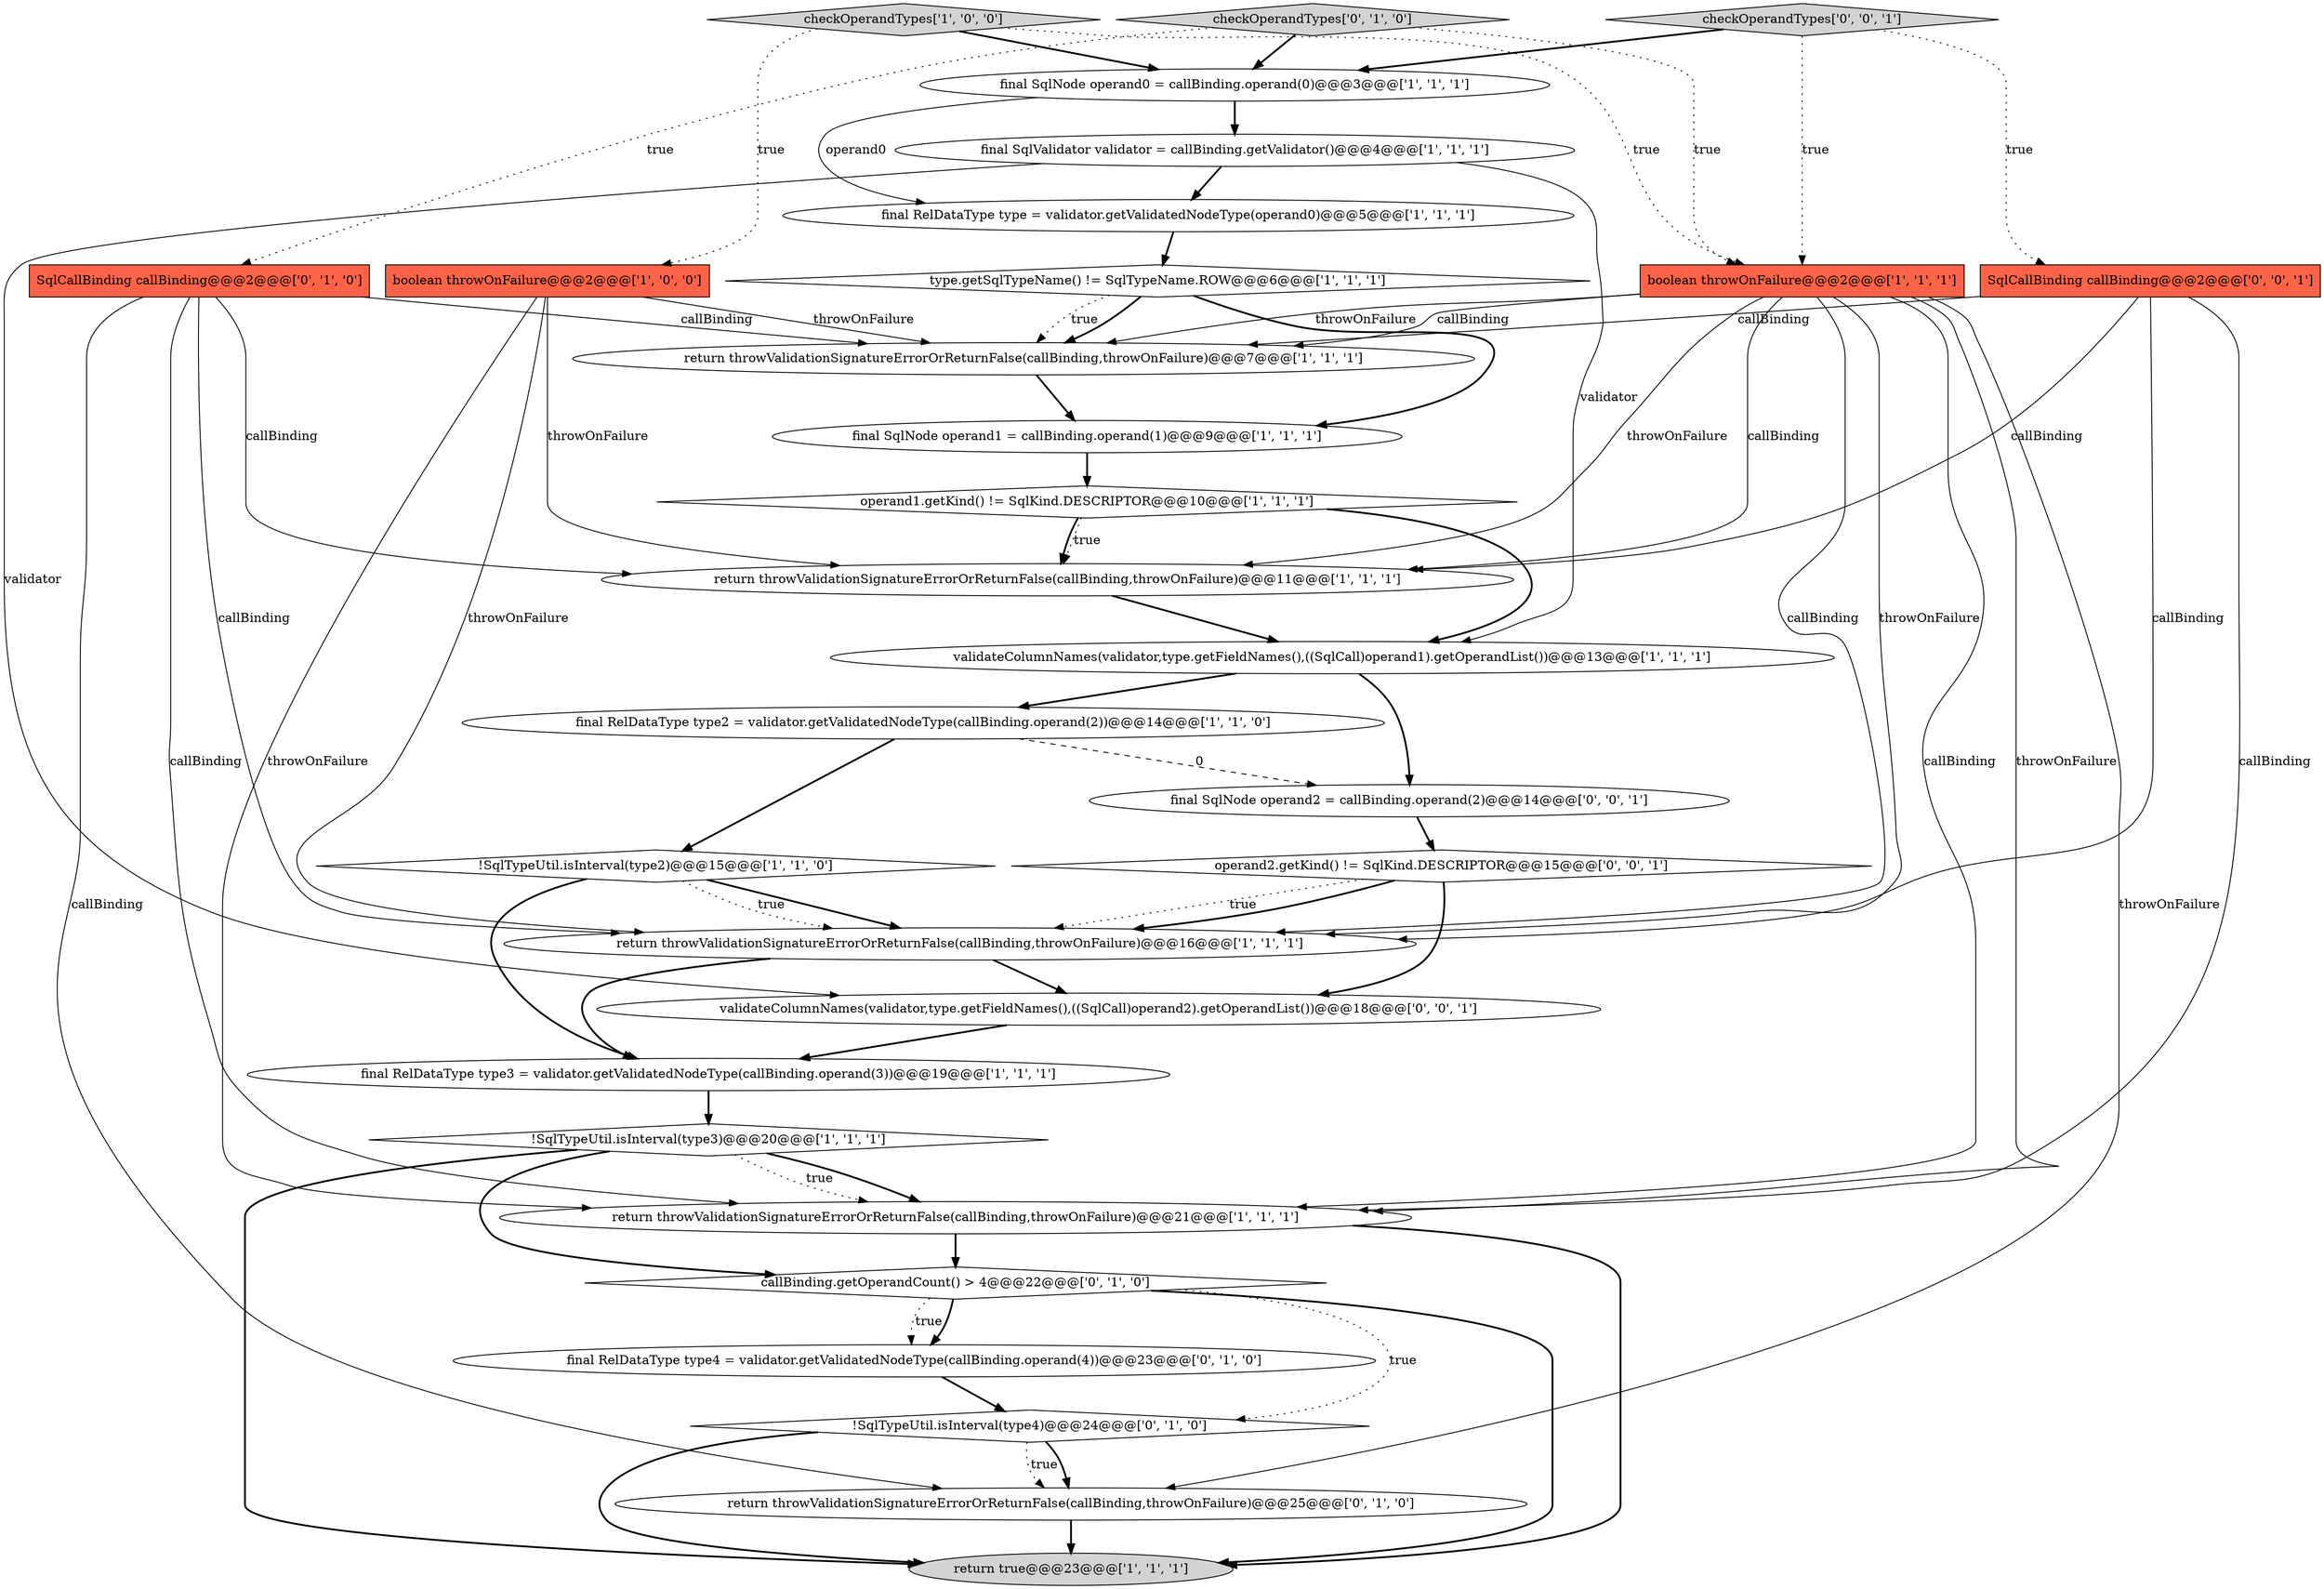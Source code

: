 digraph {
27 [style = filled, label = "operand2.getKind() != SqlKind.DESCRIPTOR@@@15@@@['0', '0', '1']", fillcolor = white, shape = diamond image = "AAA0AAABBB3BBB"];
24 [style = filled, label = "return throwValidationSignatureErrorOrReturnFalse(callBinding,throwOnFailure)@@@25@@@['0', '1', '0']", fillcolor = white, shape = ellipse image = "AAA1AAABBB2BBB"];
9 [style = filled, label = "return throwValidationSignatureErrorOrReturnFalse(callBinding,throwOnFailure)@@@11@@@['1', '1', '1']", fillcolor = white, shape = ellipse image = "AAA0AAABBB1BBB"];
7 [style = filled, label = "final SqlNode operand1 = callBinding.operand(1)@@@9@@@['1', '1', '1']", fillcolor = white, shape = ellipse image = "AAA0AAABBB1BBB"];
13 [style = filled, label = "final RelDataType type2 = validator.getValidatedNodeType(callBinding.operand(2))@@@14@@@['1', '1', '0']", fillcolor = white, shape = ellipse image = "AAA0AAABBB1BBB"];
26 [style = filled, label = "final SqlNode operand2 = callBinding.operand(2)@@@14@@@['0', '0', '1']", fillcolor = white, shape = ellipse image = "AAA0AAABBB3BBB"];
20 [style = filled, label = "final RelDataType type4 = validator.getValidatedNodeType(callBinding.operand(4))@@@23@@@['0', '1', '0']", fillcolor = white, shape = ellipse image = "AAA1AAABBB2BBB"];
15 [style = filled, label = "final RelDataType type = validator.getValidatedNodeType(operand0)@@@5@@@['1', '1', '1']", fillcolor = white, shape = ellipse image = "AAA0AAABBB1BBB"];
11 [style = filled, label = "return true@@@23@@@['1', '1', '1']", fillcolor = lightgray, shape = ellipse image = "AAA0AAABBB1BBB"];
23 [style = filled, label = "checkOperandTypes['0', '1', '0']", fillcolor = lightgray, shape = diamond image = "AAA0AAABBB2BBB"];
8 [style = filled, label = "final SqlValidator validator = callBinding.getValidator()@@@4@@@['1', '1', '1']", fillcolor = white, shape = ellipse image = "AAA0AAABBB1BBB"];
12 [style = filled, label = "validateColumnNames(validator,type.getFieldNames(),((SqlCall)operand1).getOperandList())@@@13@@@['1', '1', '1']", fillcolor = white, shape = ellipse image = "AAA0AAABBB1BBB"];
21 [style = filled, label = "!SqlTypeUtil.isInterval(type4)@@@24@@@['0', '1', '0']", fillcolor = white, shape = diamond image = "AAA1AAABBB2BBB"];
0 [style = filled, label = "operand1.getKind() != SqlKind.DESCRIPTOR@@@10@@@['1', '1', '1']", fillcolor = white, shape = diamond image = "AAA0AAABBB1BBB"];
18 [style = filled, label = "boolean throwOnFailure@@@2@@@['1', '1', '1']", fillcolor = tomato, shape = box image = "AAA0AAABBB1BBB"];
1 [style = filled, label = "final SqlNode operand0 = callBinding.operand(0)@@@3@@@['1', '1', '1']", fillcolor = white, shape = ellipse image = "AAA0AAABBB1BBB"];
25 [style = filled, label = "SqlCallBinding callBinding@@@2@@@['0', '0', '1']", fillcolor = tomato, shape = box image = "AAA0AAABBB3BBB"];
2 [style = filled, label = "boolean throwOnFailure@@@2@@@['1', '0', '0']", fillcolor = tomato, shape = box image = "AAA0AAABBB1BBB"];
10 [style = filled, label = "type.getSqlTypeName() != SqlTypeName.ROW@@@6@@@['1', '1', '1']", fillcolor = white, shape = diamond image = "AAA0AAABBB1BBB"];
5 [style = filled, label = "return throwValidationSignatureErrorOrReturnFalse(callBinding,throwOnFailure)@@@21@@@['1', '1', '1']", fillcolor = white, shape = ellipse image = "AAA0AAABBB1BBB"];
4 [style = filled, label = "!SqlTypeUtil.isInterval(type3)@@@20@@@['1', '1', '1']", fillcolor = white, shape = diamond image = "AAA0AAABBB1BBB"];
16 [style = filled, label = "!SqlTypeUtil.isInterval(type2)@@@15@@@['1', '1', '0']", fillcolor = white, shape = diamond image = "AAA0AAABBB1BBB"];
19 [style = filled, label = "SqlCallBinding callBinding@@@2@@@['0', '1', '0']", fillcolor = tomato, shape = box image = "AAA0AAABBB2BBB"];
29 [style = filled, label = "checkOperandTypes['0', '0', '1']", fillcolor = lightgray, shape = diamond image = "AAA0AAABBB3BBB"];
3 [style = filled, label = "return throwValidationSignatureErrorOrReturnFalse(callBinding,throwOnFailure)@@@7@@@['1', '1', '1']", fillcolor = white, shape = ellipse image = "AAA0AAABBB1BBB"];
14 [style = filled, label = "final RelDataType type3 = validator.getValidatedNodeType(callBinding.operand(3))@@@19@@@['1', '1', '1']", fillcolor = white, shape = ellipse image = "AAA0AAABBB1BBB"];
17 [style = filled, label = "return throwValidationSignatureErrorOrReturnFalse(callBinding,throwOnFailure)@@@16@@@['1', '1', '1']", fillcolor = white, shape = ellipse image = "AAA0AAABBB1BBB"];
6 [style = filled, label = "checkOperandTypes['1', '0', '0']", fillcolor = lightgray, shape = diamond image = "AAA0AAABBB1BBB"];
22 [style = filled, label = "callBinding.getOperandCount() > 4@@@22@@@['0', '1', '0']", fillcolor = white, shape = diamond image = "AAA1AAABBB2BBB"];
28 [style = filled, label = "validateColumnNames(validator,type.getFieldNames(),((SqlCall)operand2).getOperandList())@@@18@@@['0', '0', '1']", fillcolor = white, shape = ellipse image = "AAA0AAABBB3BBB"];
22->11 [style = bold, label=""];
12->26 [style = bold, label=""];
21->11 [style = bold, label=""];
13->26 [style = dashed, label="0"];
18->9 [style = solid, label="throwOnFailure"];
18->5 [style = solid, label="callBinding"];
10->3 [style = dotted, label="true"];
19->24 [style = solid, label="callBinding"];
25->9 [style = solid, label="callBinding"];
27->28 [style = bold, label=""];
23->1 [style = bold, label=""];
18->9 [style = solid, label="callBinding"];
27->17 [style = dotted, label="true"];
4->11 [style = bold, label=""];
4->5 [style = bold, label=""];
19->5 [style = solid, label="callBinding"];
1->8 [style = bold, label=""];
25->17 [style = solid, label="callBinding"];
0->9 [style = bold, label=""];
22->20 [style = dotted, label="true"];
21->24 [style = dotted, label="true"];
23->19 [style = dotted, label="true"];
24->11 [style = bold, label=""];
25->3 [style = solid, label="callBinding"];
1->15 [style = solid, label="operand0"];
19->17 [style = solid, label="callBinding"];
25->5 [style = solid, label="callBinding"];
17->14 [style = bold, label=""];
4->22 [style = bold, label=""];
22->20 [style = bold, label=""];
21->24 [style = bold, label=""];
3->7 [style = bold, label=""];
18->5 [style = solid, label="throwOnFailure"];
26->27 [style = bold, label=""];
10->3 [style = bold, label=""];
12->13 [style = bold, label=""];
19->9 [style = solid, label="callBinding"];
20->21 [style = bold, label=""];
10->7 [style = bold, label=""];
29->18 [style = dotted, label="true"];
0->9 [style = dotted, label="true"];
0->12 [style = bold, label=""];
5->11 [style = bold, label=""];
13->16 [style = bold, label=""];
27->17 [style = bold, label=""];
23->18 [style = dotted, label="true"];
16->14 [style = bold, label=""];
19->3 [style = solid, label="callBinding"];
18->24 [style = solid, label="throwOnFailure"];
18->3 [style = solid, label="throwOnFailure"];
7->0 [style = bold, label=""];
17->28 [style = bold, label=""];
5->22 [style = bold, label=""];
6->18 [style = dotted, label="true"];
4->5 [style = dotted, label="true"];
8->12 [style = solid, label="validator"];
16->17 [style = bold, label=""];
14->4 [style = bold, label=""];
29->1 [style = bold, label=""];
6->2 [style = dotted, label="true"];
29->25 [style = dotted, label="true"];
28->14 [style = bold, label=""];
18->17 [style = solid, label="callBinding"];
8->28 [style = solid, label="validator"];
18->3 [style = solid, label="callBinding"];
2->3 [style = solid, label="throwOnFailure"];
6->1 [style = bold, label=""];
15->10 [style = bold, label=""];
16->17 [style = dotted, label="true"];
18->17 [style = solid, label="throwOnFailure"];
8->15 [style = bold, label=""];
2->9 [style = solid, label="throwOnFailure"];
2->17 [style = solid, label="throwOnFailure"];
9->12 [style = bold, label=""];
2->5 [style = solid, label="throwOnFailure"];
22->21 [style = dotted, label="true"];
}
